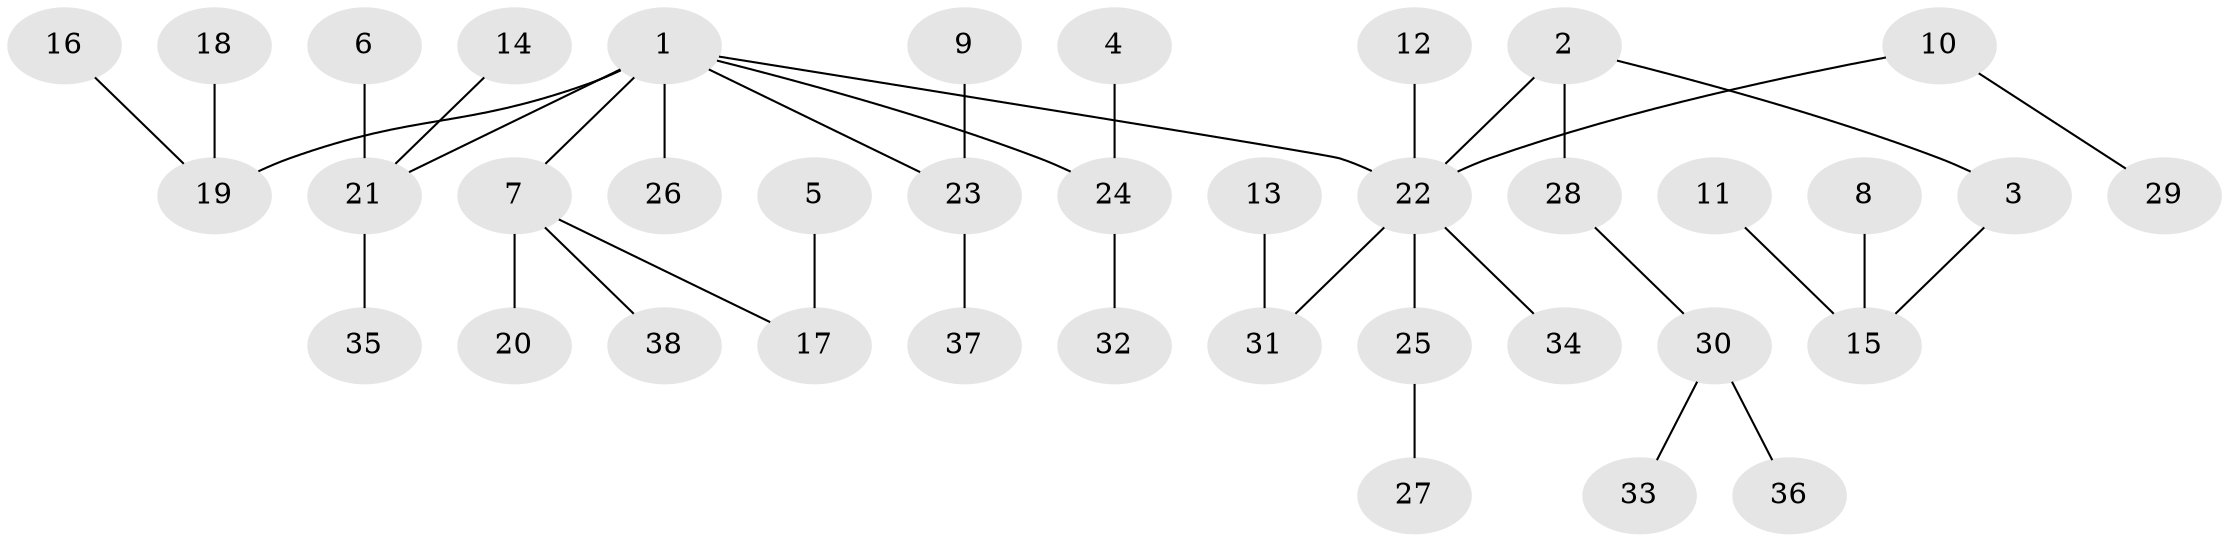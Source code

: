 // original degree distribution, {6: 0.02631578947368421, 2: 0.23684210526315788, 4: 0.10526315789473684, 5: 0.013157894736842105, 3: 0.11842105263157894, 1: 0.5}
// Generated by graph-tools (version 1.1) at 2025/26/03/09/25 03:26:32]
// undirected, 38 vertices, 37 edges
graph export_dot {
graph [start="1"]
  node [color=gray90,style=filled];
  1;
  2;
  3;
  4;
  5;
  6;
  7;
  8;
  9;
  10;
  11;
  12;
  13;
  14;
  15;
  16;
  17;
  18;
  19;
  20;
  21;
  22;
  23;
  24;
  25;
  26;
  27;
  28;
  29;
  30;
  31;
  32;
  33;
  34;
  35;
  36;
  37;
  38;
  1 -- 7 [weight=1.0];
  1 -- 19 [weight=1.0];
  1 -- 21 [weight=1.0];
  1 -- 22 [weight=1.0];
  1 -- 23 [weight=1.0];
  1 -- 24 [weight=1.0];
  1 -- 26 [weight=1.0];
  2 -- 3 [weight=1.0];
  2 -- 22 [weight=1.0];
  2 -- 28 [weight=1.0];
  3 -- 15 [weight=1.0];
  4 -- 24 [weight=1.0];
  5 -- 17 [weight=1.0];
  6 -- 21 [weight=1.0];
  7 -- 17 [weight=1.0];
  7 -- 20 [weight=1.0];
  7 -- 38 [weight=1.0];
  8 -- 15 [weight=1.0];
  9 -- 23 [weight=1.0];
  10 -- 22 [weight=1.0];
  10 -- 29 [weight=1.0];
  11 -- 15 [weight=1.0];
  12 -- 22 [weight=1.0];
  13 -- 31 [weight=1.0];
  14 -- 21 [weight=1.0];
  16 -- 19 [weight=1.0];
  18 -- 19 [weight=1.0];
  21 -- 35 [weight=1.0];
  22 -- 25 [weight=1.0];
  22 -- 31 [weight=1.0];
  22 -- 34 [weight=1.0];
  23 -- 37 [weight=1.0];
  24 -- 32 [weight=1.0];
  25 -- 27 [weight=1.0];
  28 -- 30 [weight=1.0];
  30 -- 33 [weight=1.0];
  30 -- 36 [weight=1.0];
}
